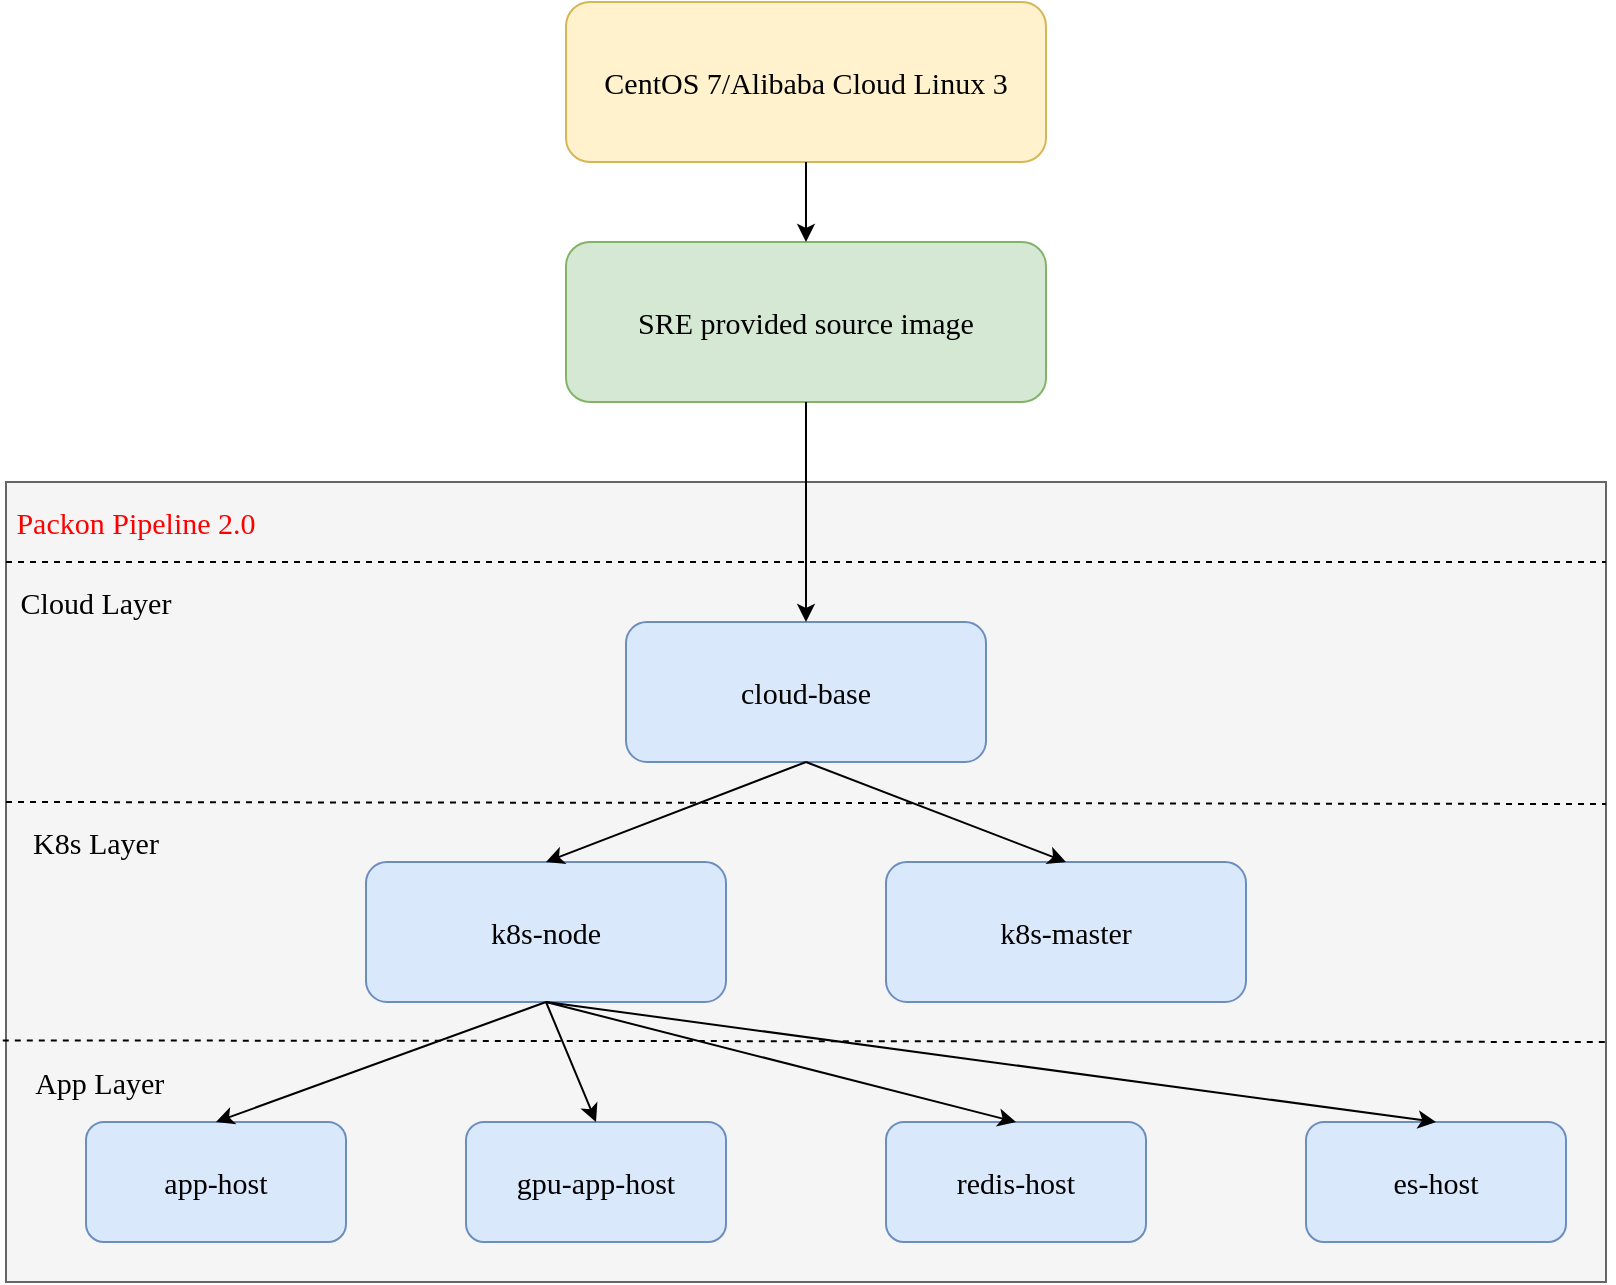 <mxfile version="22.0.7" type="github">
  <diagram name="Page-1" id="fqOwUuaoLS2B61Loj_uW">
    <mxGraphModel dx="2284" dy="797" grid="1" gridSize="10" guides="1" tooltips="1" connect="1" arrows="1" fold="1" page="1" pageScale="1" pageWidth="850" pageHeight="1100" math="0" shadow="0">
      <root>
        <mxCell id="0" />
        <mxCell id="1" parent="0" />
        <mxCell id="R6VNbhdo5qa_48SImoUf-3" value="CentOS 7/Alibaba Cloud Linux 3" style="rounded=1;whiteSpace=wrap;html=1;fillColor=#fff2cc;strokeColor=#d6b656;fontFamily=Times New Roman;fontSize=15;" vertex="1" parent="1">
          <mxGeometry x="280" y="160" width="240" height="80" as="geometry" />
        </mxCell>
        <mxCell id="R6VNbhdo5qa_48SImoUf-4" value="SRE provided source image" style="rounded=1;whiteSpace=wrap;html=1;fillColor=#d5e8d4;strokeColor=#82b366;fontFamily=Times New Roman;fontSize=15;" vertex="1" parent="1">
          <mxGeometry x="280" y="280" width="240" height="80" as="geometry" />
        </mxCell>
        <mxCell id="R6VNbhdo5qa_48SImoUf-5" value="" style="rounded=0;whiteSpace=wrap;html=1;fillColor=#f5f5f5;fontColor=#333333;strokeColor=#666666;fontFamily=Times New Roman;" vertex="1" parent="1">
          <mxGeometry y="400" width="800" height="400" as="geometry" />
        </mxCell>
        <mxCell id="R6VNbhdo5qa_48SImoUf-6" value="" style="endArrow=classic;html=1;rounded=0;exitX=0.5;exitY=1;exitDx=0;exitDy=0;entryX=0.5;entryY=0;entryDx=0;entryDy=0;fontFamily=Times New Roman;" edge="1" parent="1" source="R6VNbhdo5qa_48SImoUf-3" target="R6VNbhdo5qa_48SImoUf-4">
          <mxGeometry width="50" height="50" relative="1" as="geometry">
            <mxPoint x="400" y="520" as="sourcePoint" />
            <mxPoint x="450" y="470" as="targetPoint" />
          </mxGeometry>
        </mxCell>
        <mxCell id="R6VNbhdo5qa_48SImoUf-9" value="Packon Pipeline 2.0" style="text;html=1;strokeColor=none;fillColor=none;align=center;verticalAlign=middle;whiteSpace=wrap;rounded=0;fontFamily=Times New Roman;fontSize=15;fontColor=#FF0000;" vertex="1" parent="1">
          <mxGeometry y="400" width="130" height="40" as="geometry" />
        </mxCell>
        <mxCell id="R6VNbhdo5qa_48SImoUf-10" value="cloud-base" style="rounded=1;whiteSpace=wrap;html=1;fontFamily=Times New Roman;fontSize=15;fillColor=#dae8fc;strokeColor=#6c8ebf;" vertex="1" parent="1">
          <mxGeometry x="310" y="470" width="180" height="70" as="geometry" />
        </mxCell>
        <mxCell id="R6VNbhdo5qa_48SImoUf-15" value="" style="endArrow=none;html=1;rounded=0;exitX=0;exitY=1;exitDx=0;exitDy=0;dashed=1;" edge="1" parent="1" source="R6VNbhdo5qa_48SImoUf-9">
          <mxGeometry width="50" height="50" relative="1" as="geometry">
            <mxPoint x="400" y="690" as="sourcePoint" />
            <mxPoint x="800" y="440" as="targetPoint" />
          </mxGeometry>
        </mxCell>
        <mxCell id="R6VNbhdo5qa_48SImoUf-16" value="Cloud Layer" style="text;html=1;strokeColor=none;fillColor=none;align=center;verticalAlign=middle;whiteSpace=wrap;rounded=0;fontSize=15;fontFamily=Times New Roman;" vertex="1" parent="1">
          <mxGeometry y="440" width="90" height="40" as="geometry" />
        </mxCell>
        <mxCell id="R6VNbhdo5qa_48SImoUf-17" value="" style="endArrow=none;html=1;rounded=0;exitX=0;exitY=0;exitDx=0;exitDy=0;dashed=1;" edge="1" parent="1" source="R6VNbhdo5qa_48SImoUf-18">
          <mxGeometry width="50" height="50" relative="1" as="geometry">
            <mxPoint y="560" as="sourcePoint" />
            <mxPoint x="800" y="561" as="targetPoint" />
          </mxGeometry>
        </mxCell>
        <mxCell id="R6VNbhdo5qa_48SImoUf-18" value="K8s Layer" style="text;html=1;strokeColor=none;fillColor=none;align=center;verticalAlign=middle;whiteSpace=wrap;rounded=0;fontSize=15;fontFamily=Times New Roman;" vertex="1" parent="1">
          <mxGeometry y="560" width="90" height="40" as="geometry" />
        </mxCell>
        <mxCell id="R6VNbhdo5qa_48SImoUf-19" value="k8s-node" style="rounded=1;whiteSpace=wrap;html=1;fontFamily=Times New Roman;fontSize=15;fillColor=#dae8fc;strokeColor=#6c8ebf;" vertex="1" parent="1">
          <mxGeometry x="180" y="590" width="180" height="70" as="geometry" />
        </mxCell>
        <mxCell id="R6VNbhdo5qa_48SImoUf-20" value="k8s-master" style="rounded=1;whiteSpace=wrap;html=1;fontFamily=Times New Roman;fontSize=15;fillColor=#dae8fc;strokeColor=#6c8ebf;" vertex="1" parent="1">
          <mxGeometry x="440" y="590" width="180" height="70" as="geometry" />
        </mxCell>
        <mxCell id="R6VNbhdo5qa_48SImoUf-21" value="" style="endArrow=none;html=1;rounded=0;dashed=1;entryX=1.003;entryY=0.7;entryDx=0;entryDy=0;entryPerimeter=0;exitX=-0.002;exitY=0.698;exitDx=0;exitDy=0;exitPerimeter=0;" edge="1" parent="1" source="R6VNbhdo5qa_48SImoUf-5" target="R6VNbhdo5qa_48SImoUf-5">
          <mxGeometry width="50" height="50" relative="1" as="geometry">
            <mxPoint y="720" as="sourcePoint" />
            <mxPoint x="810" y="571" as="targetPoint" />
          </mxGeometry>
        </mxCell>
        <mxCell id="R6VNbhdo5qa_48SImoUf-22" value="&amp;nbsp;App Layer" style="text;html=1;strokeColor=none;fillColor=none;align=center;verticalAlign=middle;whiteSpace=wrap;rounded=0;fontSize=15;fontFamily=Times New Roman;" vertex="1" parent="1">
          <mxGeometry y="680" width="90" height="40" as="geometry" />
        </mxCell>
        <mxCell id="R6VNbhdo5qa_48SImoUf-23" value="" style="endArrow=classic;html=1;rounded=0;exitX=0.5;exitY=1;exitDx=0;exitDy=0;entryX=0.5;entryY=0;entryDx=0;entryDy=0;fontFamily=Times New Roman;" edge="1" parent="1" source="R6VNbhdo5qa_48SImoUf-4" target="R6VNbhdo5qa_48SImoUf-10">
          <mxGeometry width="50" height="50" relative="1" as="geometry">
            <mxPoint x="410" y="250" as="sourcePoint" />
            <mxPoint x="410" y="290" as="targetPoint" />
          </mxGeometry>
        </mxCell>
        <mxCell id="R6VNbhdo5qa_48SImoUf-25" value="app-host" style="rounded=1;whiteSpace=wrap;html=1;fontFamily=Times New Roman;fontSize=15;fillColor=#dae8fc;strokeColor=#6c8ebf;" vertex="1" parent="1">
          <mxGeometry x="40" y="720" width="130" height="60" as="geometry" />
        </mxCell>
        <mxCell id="R6VNbhdo5qa_48SImoUf-27" value="gpu-app-host" style="rounded=1;whiteSpace=wrap;html=1;fontFamily=Times New Roman;fontSize=15;fillColor=#dae8fc;strokeColor=#6c8ebf;" vertex="1" parent="1">
          <mxGeometry x="230" y="720" width="130" height="60" as="geometry" />
        </mxCell>
        <mxCell id="R6VNbhdo5qa_48SImoUf-28" value="redis-host" style="rounded=1;whiteSpace=wrap;html=1;fontFamily=Times New Roman;fontSize=15;fillColor=#dae8fc;strokeColor=#6c8ebf;" vertex="1" parent="1">
          <mxGeometry x="440" y="720" width="130" height="60" as="geometry" />
        </mxCell>
        <mxCell id="R6VNbhdo5qa_48SImoUf-29" value="es-host" style="rounded=1;whiteSpace=wrap;html=1;fontFamily=Times New Roman;fontSize=15;fillColor=#dae8fc;strokeColor=#6c8ebf;" vertex="1" parent="1">
          <mxGeometry x="650" y="720" width="130" height="60" as="geometry" />
        </mxCell>
        <mxCell id="R6VNbhdo5qa_48SImoUf-30" value="" style="endArrow=classic;html=1;rounded=0;exitX=0.5;exitY=1;exitDx=0;exitDy=0;entryX=0.5;entryY=0;entryDx=0;entryDy=0;fontFamily=Times New Roman;" edge="1" parent="1" source="R6VNbhdo5qa_48SImoUf-10" target="R6VNbhdo5qa_48SImoUf-19">
          <mxGeometry width="50" height="50" relative="1" as="geometry">
            <mxPoint x="410" y="370" as="sourcePoint" />
            <mxPoint x="410" y="480" as="targetPoint" />
          </mxGeometry>
        </mxCell>
        <mxCell id="R6VNbhdo5qa_48SImoUf-31" value="" style="endArrow=classic;html=1;rounded=0;exitX=0.5;exitY=1;exitDx=0;exitDy=0;entryX=0.5;entryY=0;entryDx=0;entryDy=0;fontFamily=Times New Roman;" edge="1" parent="1" source="R6VNbhdo5qa_48SImoUf-10" target="R6VNbhdo5qa_48SImoUf-20">
          <mxGeometry width="50" height="50" relative="1" as="geometry">
            <mxPoint x="410" y="550" as="sourcePoint" />
            <mxPoint x="280" y="600" as="targetPoint" />
          </mxGeometry>
        </mxCell>
        <mxCell id="R6VNbhdo5qa_48SImoUf-32" value="" style="endArrow=classic;html=1;rounded=0;exitX=0.5;exitY=1;exitDx=0;exitDy=0;entryX=0.5;entryY=0;entryDx=0;entryDy=0;fontFamily=Times New Roman;" edge="1" parent="1" source="R6VNbhdo5qa_48SImoUf-19" target="R6VNbhdo5qa_48SImoUf-25">
          <mxGeometry width="50" height="50" relative="1" as="geometry">
            <mxPoint x="410" y="550" as="sourcePoint" />
            <mxPoint x="280" y="600" as="targetPoint" />
          </mxGeometry>
        </mxCell>
        <mxCell id="R6VNbhdo5qa_48SImoUf-33" value="" style="endArrow=classic;html=1;rounded=0;exitX=0.5;exitY=1;exitDx=0;exitDy=0;entryX=0.5;entryY=0;entryDx=0;entryDy=0;fontFamily=Times New Roman;" edge="1" parent="1" source="R6VNbhdo5qa_48SImoUf-19" target="R6VNbhdo5qa_48SImoUf-27">
          <mxGeometry width="50" height="50" relative="1" as="geometry">
            <mxPoint x="280" y="670" as="sourcePoint" />
            <mxPoint x="115" y="730" as="targetPoint" />
          </mxGeometry>
        </mxCell>
        <mxCell id="R6VNbhdo5qa_48SImoUf-34" value="" style="endArrow=classic;html=1;rounded=0;exitX=0.5;exitY=1;exitDx=0;exitDy=0;entryX=0.5;entryY=0;entryDx=0;entryDy=0;fontFamily=Times New Roman;" edge="1" parent="1" source="R6VNbhdo5qa_48SImoUf-19" target="R6VNbhdo5qa_48SImoUf-28">
          <mxGeometry width="50" height="50" relative="1" as="geometry">
            <mxPoint x="280" y="670" as="sourcePoint" />
            <mxPoint x="305" y="730" as="targetPoint" />
          </mxGeometry>
        </mxCell>
        <mxCell id="R6VNbhdo5qa_48SImoUf-35" value="" style="endArrow=classic;html=1;rounded=0;entryX=0.5;entryY=0;entryDx=0;entryDy=0;fontFamily=Times New Roman;" edge="1" parent="1" target="R6VNbhdo5qa_48SImoUf-29">
          <mxGeometry width="50" height="50" relative="1" as="geometry">
            <mxPoint x="270" y="660" as="sourcePoint" />
            <mxPoint x="515" y="730" as="targetPoint" />
          </mxGeometry>
        </mxCell>
      </root>
    </mxGraphModel>
  </diagram>
</mxfile>
